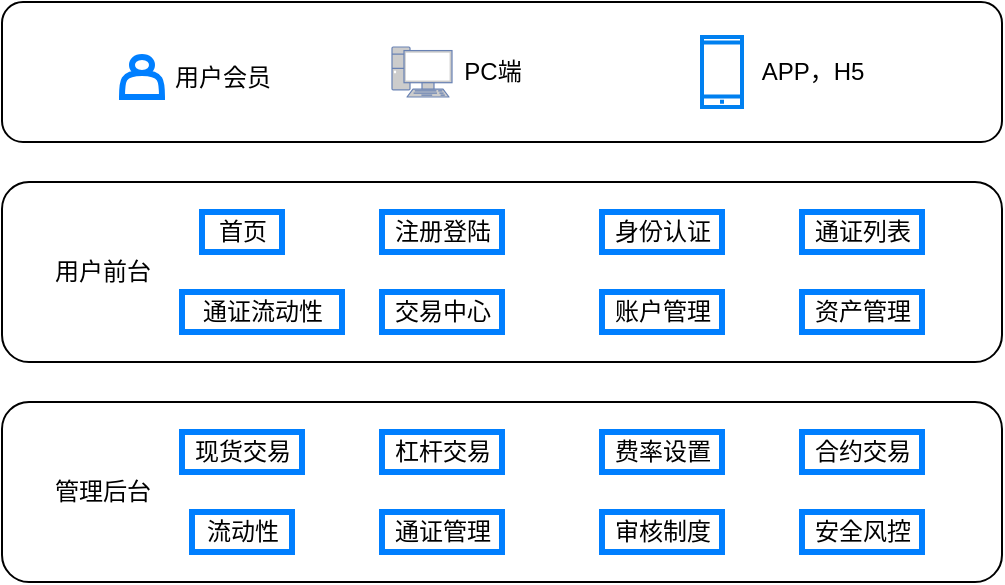 <mxfile version="12.9.9" type="device"><diagram id="yDa8S9K19Zg-Ff0bQoFa" name="第 1 页"><mxGraphModel dx="1086" dy="752" grid="1" gridSize="10" guides="1" tooltips="1" connect="1" arrows="1" fold="1" page="1" pageScale="1" pageWidth="827" pageHeight="1169" math="0" shadow="0"><root><mxCell id="0"/><mxCell id="1" parent="0"/><mxCell id="1LZVmLKDwvToYsAyfW2O-1" value="" style="rounded=1;whiteSpace=wrap;html=1;" vertex="1" parent="1"><mxGeometry x="140" y="410" width="500" height="90" as="geometry"/></mxCell><mxCell id="1LZVmLKDwvToYsAyfW2O-2" value="管理后台" style="text;html=1;align=center;verticalAlign=middle;resizable=0;points=[];autosize=1;" vertex="1" parent="1"><mxGeometry x="160" y="445" width="60" height="20" as="geometry"/></mxCell><mxCell id="1LZVmLKDwvToYsAyfW2O-3" value="现货交易" style="text;html=1;align=center;verticalAlign=middle;resizable=0;points=[];autosize=1;strokeColor=#007FFF;strokeWidth=3;" vertex="1" parent="1"><mxGeometry x="230" y="425" width="60" height="20" as="geometry"/></mxCell><mxCell id="1LZVmLKDwvToYsAyfW2O-4" value="流动性" style="text;html=1;align=center;verticalAlign=middle;resizable=0;points=[];autosize=1;strokeColor=#007FFF;strokeWidth=3;" vertex="1" parent="1"><mxGeometry x="235" y="465" width="50" height="20" as="geometry"/></mxCell><mxCell id="1LZVmLKDwvToYsAyfW2O-5" value="通证管理" style="text;html=1;align=center;verticalAlign=middle;resizable=0;points=[];autosize=1;strokeColor=#007FFF;strokeWidth=3;" vertex="1" parent="1"><mxGeometry x="330" y="465" width="60" height="20" as="geometry"/></mxCell><mxCell id="1LZVmLKDwvToYsAyfW2O-6" value="安全风控" style="text;html=1;align=center;verticalAlign=middle;resizable=0;points=[];autosize=1;strokeColor=#007FFF;strokeWidth=3;" vertex="1" parent="1"><mxGeometry x="540" y="465" width="60" height="20" as="geometry"/></mxCell><mxCell id="1LZVmLKDwvToYsAyfW2O-7" value="杠杆交易" style="text;html=1;align=center;verticalAlign=middle;resizable=0;points=[];autosize=1;strokeColor=#007FFF;strokeWidth=3;" vertex="1" parent="1"><mxGeometry x="330" y="425" width="60" height="20" as="geometry"/></mxCell><mxCell id="1LZVmLKDwvToYsAyfW2O-8" value="费率设置" style="text;html=1;align=center;verticalAlign=middle;resizable=0;points=[];autosize=1;strokeColor=#007FFF;strokeWidth=3;" vertex="1" parent="1"><mxGeometry x="440" y="425" width="60" height="20" as="geometry"/></mxCell><mxCell id="1LZVmLKDwvToYsAyfW2O-9" value="合约交易" style="text;html=1;align=center;verticalAlign=middle;resizable=0;points=[];autosize=1;strokeColor=#007FFF;strokeWidth=3;" vertex="1" parent="1"><mxGeometry x="540" y="425" width="60" height="20" as="geometry"/></mxCell><mxCell id="1LZVmLKDwvToYsAyfW2O-10" value="审核制度" style="text;html=1;align=center;verticalAlign=middle;resizable=0;points=[];autosize=1;strokeColor=#007FFF;strokeWidth=3;" vertex="1" parent="1"><mxGeometry x="440" y="465" width="60" height="20" as="geometry"/></mxCell><mxCell id="1LZVmLKDwvToYsAyfW2O-11" value="" style="rounded=1;whiteSpace=wrap;html=1;" vertex="1" parent="1"><mxGeometry x="140" y="300" width="500" height="90" as="geometry"/></mxCell><mxCell id="1LZVmLKDwvToYsAyfW2O-12" value="用户前台" style="text;html=1;align=center;verticalAlign=middle;resizable=0;points=[];autosize=1;" vertex="1" parent="1"><mxGeometry x="160" y="335" width="60" height="20" as="geometry"/></mxCell><mxCell id="1LZVmLKDwvToYsAyfW2O-13" value="首页" style="text;html=1;align=center;verticalAlign=middle;resizable=0;points=[];autosize=1;strokeColor=#007FFF;strokeWidth=3;" vertex="1" parent="1"><mxGeometry x="240" y="315" width="40" height="20" as="geometry"/></mxCell><mxCell id="1LZVmLKDwvToYsAyfW2O-14" value="通证流动性" style="text;html=1;align=center;verticalAlign=middle;resizable=0;points=[];autosize=1;strokeColor=#007FFF;strokeWidth=3;" vertex="1" parent="1"><mxGeometry x="230" y="355" width="80" height="20" as="geometry"/></mxCell><mxCell id="1LZVmLKDwvToYsAyfW2O-15" value="交易中心" style="text;html=1;align=center;verticalAlign=middle;resizable=0;points=[];autosize=1;strokeColor=#007FFF;strokeWidth=3;" vertex="1" parent="1"><mxGeometry x="330" y="355" width="60" height="20" as="geometry"/></mxCell><mxCell id="1LZVmLKDwvToYsAyfW2O-16" value="资产管理" style="text;html=1;align=center;verticalAlign=middle;resizable=0;points=[];autosize=1;strokeColor=#007FFF;strokeWidth=3;" vertex="1" parent="1"><mxGeometry x="540" y="355" width="60" height="20" as="geometry"/></mxCell><mxCell id="1LZVmLKDwvToYsAyfW2O-17" value="注册登陆" style="text;html=1;align=center;verticalAlign=middle;resizable=0;points=[];autosize=1;strokeColor=#007FFF;strokeWidth=3;" vertex="1" parent="1"><mxGeometry x="330" y="315" width="60" height="20" as="geometry"/></mxCell><mxCell id="1LZVmLKDwvToYsAyfW2O-18" value="身份认证" style="text;html=1;align=center;verticalAlign=middle;resizable=0;points=[];autosize=1;strokeColor=#007FFF;strokeWidth=3;" vertex="1" parent="1"><mxGeometry x="440" y="315" width="60" height="20" as="geometry"/></mxCell><mxCell id="1LZVmLKDwvToYsAyfW2O-19" value="通证列表" style="text;html=1;align=center;verticalAlign=middle;resizable=0;points=[];autosize=1;strokeColor=#007FFF;strokeWidth=3;" vertex="1" parent="1"><mxGeometry x="540" y="315" width="60" height="20" as="geometry"/></mxCell><mxCell id="1LZVmLKDwvToYsAyfW2O-20" value="账户管理" style="text;html=1;align=center;verticalAlign=middle;resizable=0;points=[];autosize=1;strokeColor=#007FFF;strokeWidth=3;" vertex="1" parent="1"><mxGeometry x="440" y="355" width="60" height="20" as="geometry"/></mxCell><mxCell id="1LZVmLKDwvToYsAyfW2O-21" value="" style="rounded=1;whiteSpace=wrap;html=1;" vertex="1" parent="1"><mxGeometry x="140" y="210" width="500" height="70" as="geometry"/></mxCell><mxCell id="1LZVmLKDwvToYsAyfW2O-22" value="" style="shape=actor;whiteSpace=wrap;html=1;rounded=1;strokeColor=#007FFF;strokeWidth=3;" vertex="1" parent="1"><mxGeometry x="200" y="237.5" width="20" height="20" as="geometry"/></mxCell><mxCell id="1LZVmLKDwvToYsAyfW2O-23" value="用户会员" style="text;html=1;align=center;verticalAlign=middle;resizable=0;points=[];autosize=1;" vertex="1" parent="1"><mxGeometry x="220" y="237.5" width="60" height="20" as="geometry"/></mxCell><mxCell id="1LZVmLKDwvToYsAyfW2O-24" value="" style="fontColor=#0066CC;verticalAlign=top;verticalLabelPosition=bottom;labelPosition=center;align=center;html=1;outlineConnect=0;fillColor=#CCCCCC;strokeColor=#6881B3;gradientColor=none;gradientDirection=north;strokeWidth=2;shape=mxgraph.networks.pc;rounded=1;" vertex="1" parent="1"><mxGeometry x="335" y="232.5" width="30" height="25" as="geometry"/></mxCell><mxCell id="1LZVmLKDwvToYsAyfW2O-25" value="" style="html=1;verticalLabelPosition=bottom;align=center;labelBackgroundColor=#ffffff;verticalAlign=top;strokeWidth=2;strokeColor=#0080F0;shadow=0;dashed=0;shape=mxgraph.ios7.icons.smartphone;rounded=1;" vertex="1" parent="1"><mxGeometry x="490" y="227.5" width="20" height="35" as="geometry"/></mxCell><mxCell id="1LZVmLKDwvToYsAyfW2O-26" value="PC端" style="text;html=1;align=center;verticalAlign=middle;resizable=0;points=[];autosize=1;" vertex="1" parent="1"><mxGeometry x="365" y="235" width="40" height="20" as="geometry"/></mxCell><mxCell id="1LZVmLKDwvToYsAyfW2O-27" value="APP，H5" style="text;html=1;align=center;verticalAlign=middle;resizable=0;points=[];autosize=1;" vertex="1" parent="1"><mxGeometry x="510" y="235" width="70" height="20" as="geometry"/></mxCell></root></mxGraphModel></diagram></mxfile>